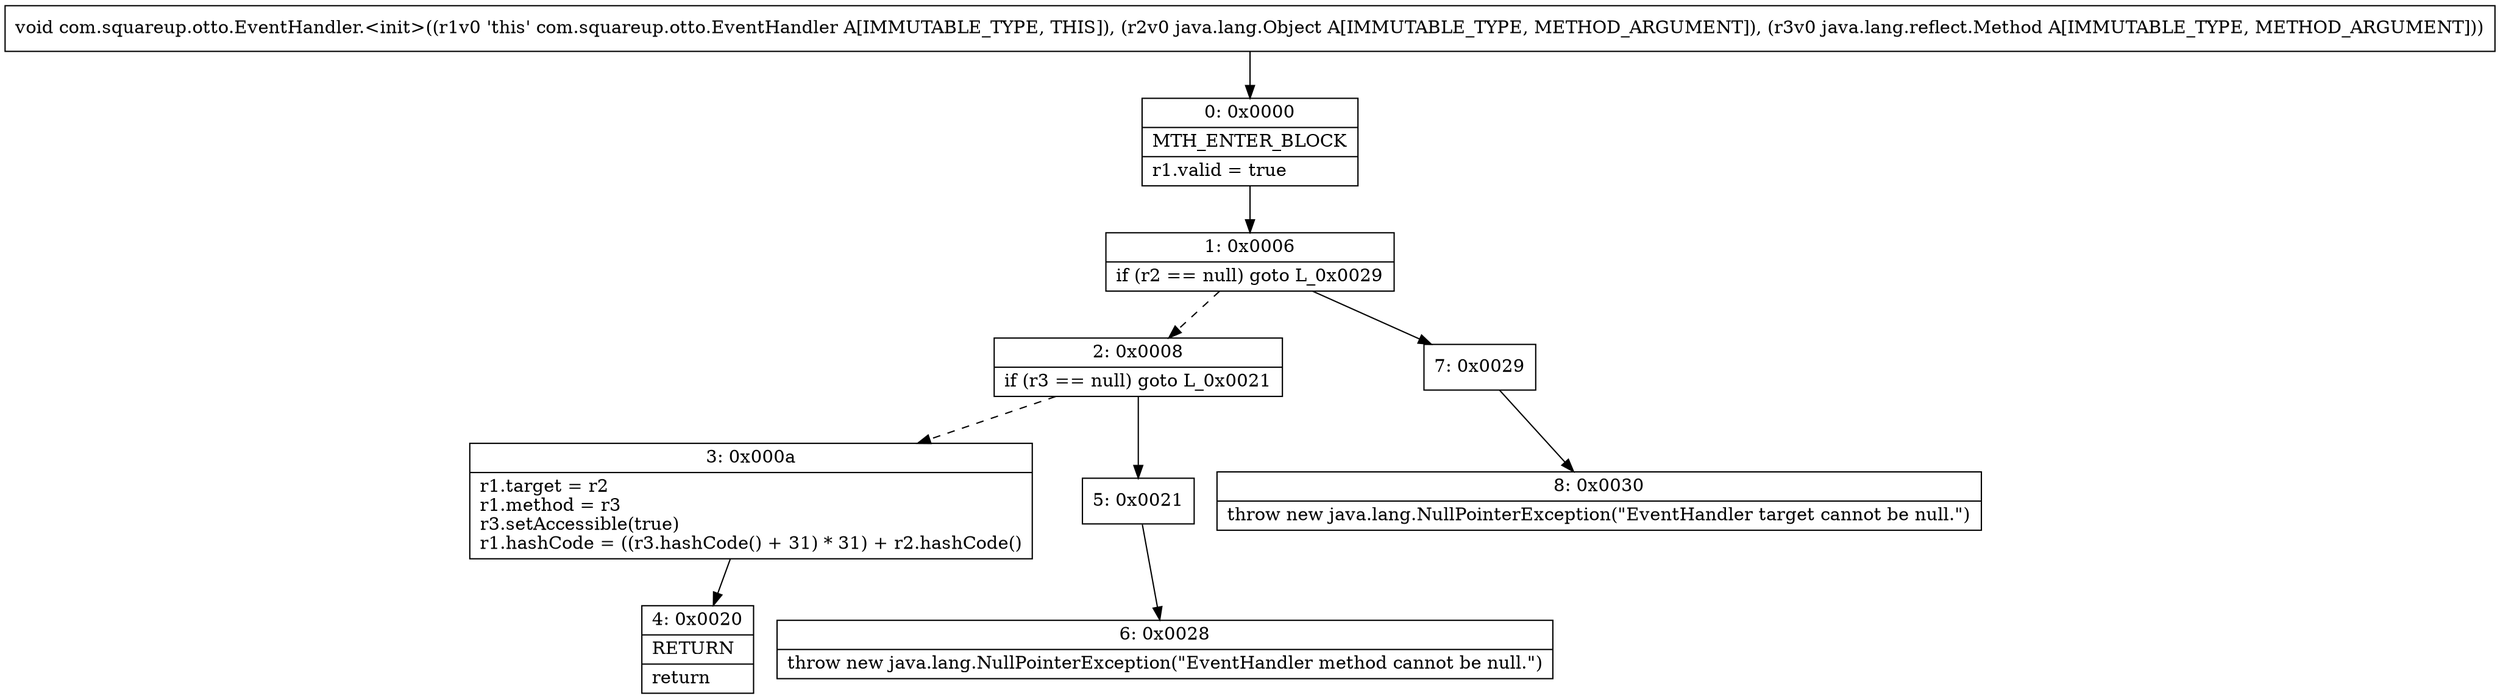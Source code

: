 digraph "CFG forcom.squareup.otto.EventHandler.\<init\>(Ljava\/lang\/Object;Ljava\/lang\/reflect\/Method;)V" {
Node_0 [shape=record,label="{0\:\ 0x0000|MTH_ENTER_BLOCK\l|r1.valid = true\l}"];
Node_1 [shape=record,label="{1\:\ 0x0006|if (r2 == null) goto L_0x0029\l}"];
Node_2 [shape=record,label="{2\:\ 0x0008|if (r3 == null) goto L_0x0021\l}"];
Node_3 [shape=record,label="{3\:\ 0x000a|r1.target = r2\lr1.method = r3\lr3.setAccessible(true)\lr1.hashCode = ((r3.hashCode() + 31) * 31) + r2.hashCode()\l}"];
Node_4 [shape=record,label="{4\:\ 0x0020|RETURN\l|return\l}"];
Node_5 [shape=record,label="{5\:\ 0x0021}"];
Node_6 [shape=record,label="{6\:\ 0x0028|throw new java.lang.NullPointerException(\"EventHandler method cannot be null.\")\l}"];
Node_7 [shape=record,label="{7\:\ 0x0029}"];
Node_8 [shape=record,label="{8\:\ 0x0030|throw new java.lang.NullPointerException(\"EventHandler target cannot be null.\")\l}"];
MethodNode[shape=record,label="{void com.squareup.otto.EventHandler.\<init\>((r1v0 'this' com.squareup.otto.EventHandler A[IMMUTABLE_TYPE, THIS]), (r2v0 java.lang.Object A[IMMUTABLE_TYPE, METHOD_ARGUMENT]), (r3v0 java.lang.reflect.Method A[IMMUTABLE_TYPE, METHOD_ARGUMENT])) }"];
MethodNode -> Node_0;
Node_0 -> Node_1;
Node_1 -> Node_2[style=dashed];
Node_1 -> Node_7;
Node_2 -> Node_3[style=dashed];
Node_2 -> Node_5;
Node_3 -> Node_4;
Node_5 -> Node_6;
Node_7 -> Node_8;
}

